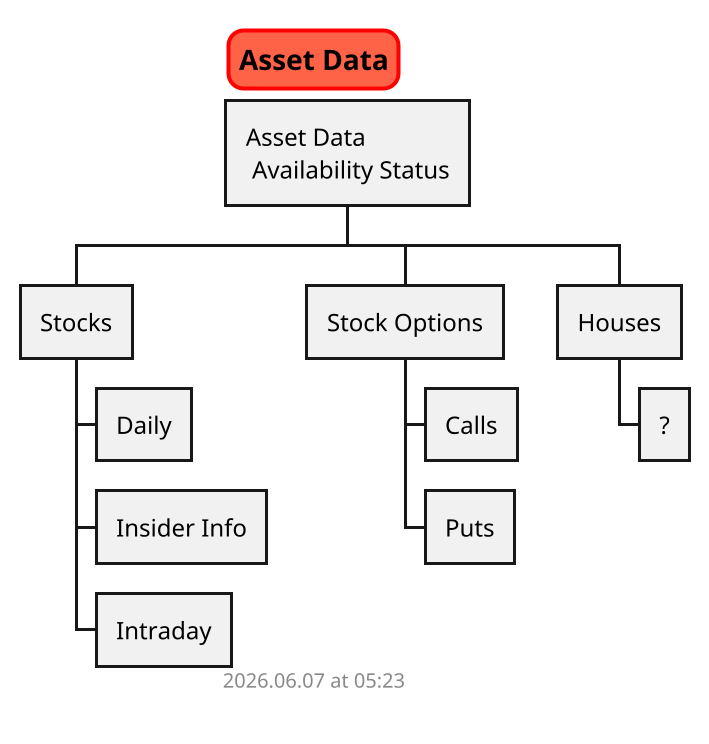 @startwbs data

scale 2
skinparam titleBorderRoundCorner 15
skinparam titleBorderThickness 2
skinparam titleBorderColor red
skinparam titleBackgroundColor Tomato

title Asset Data

* Asset Data \n Availability Status

** Stocks
*** Daily
*** Insider Info
*** Intraday

** Stock Options
*** Calls
*** Puts

** Houses
*** ?


footer
%date("yyyy.MM.dd' at 'HH:mm")
%filename()
end footer

@endwbs
